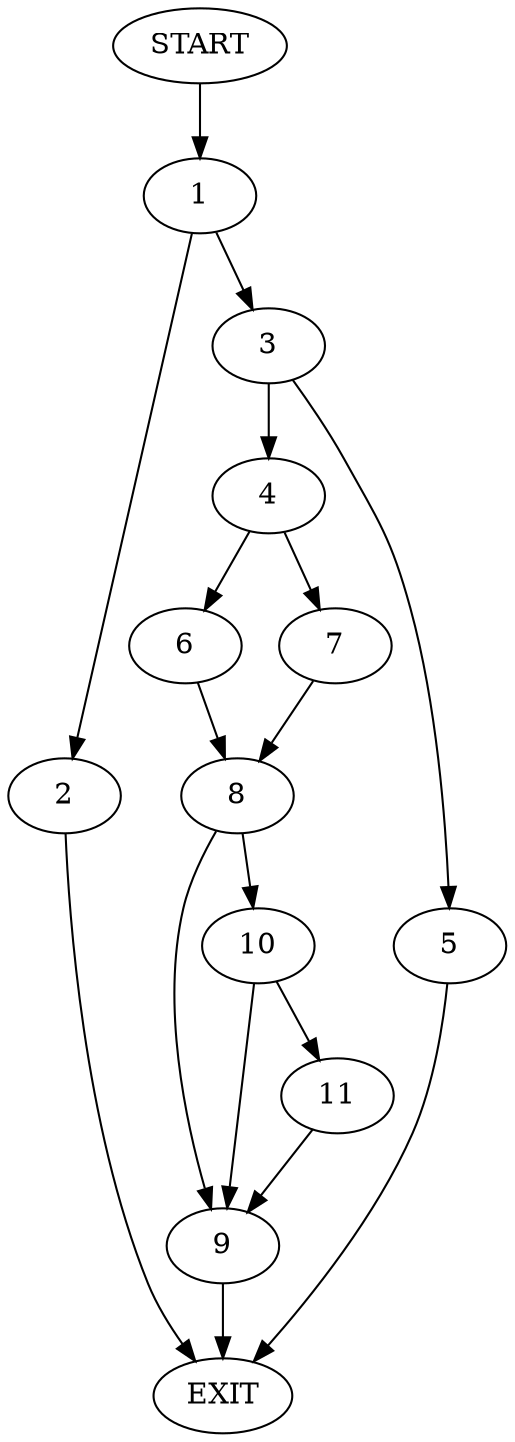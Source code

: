 digraph {
0 [label="START"]
12 [label="EXIT"]
0 -> 1
1 -> 2
1 -> 3
2 -> 12
3 -> 4
3 -> 5
4 -> 6
4 -> 7
5 -> 12
6 -> 8
7 -> 8
8 -> 9
8 -> 10
10 -> 9
10 -> 11
9 -> 12
11 -> 9
}
